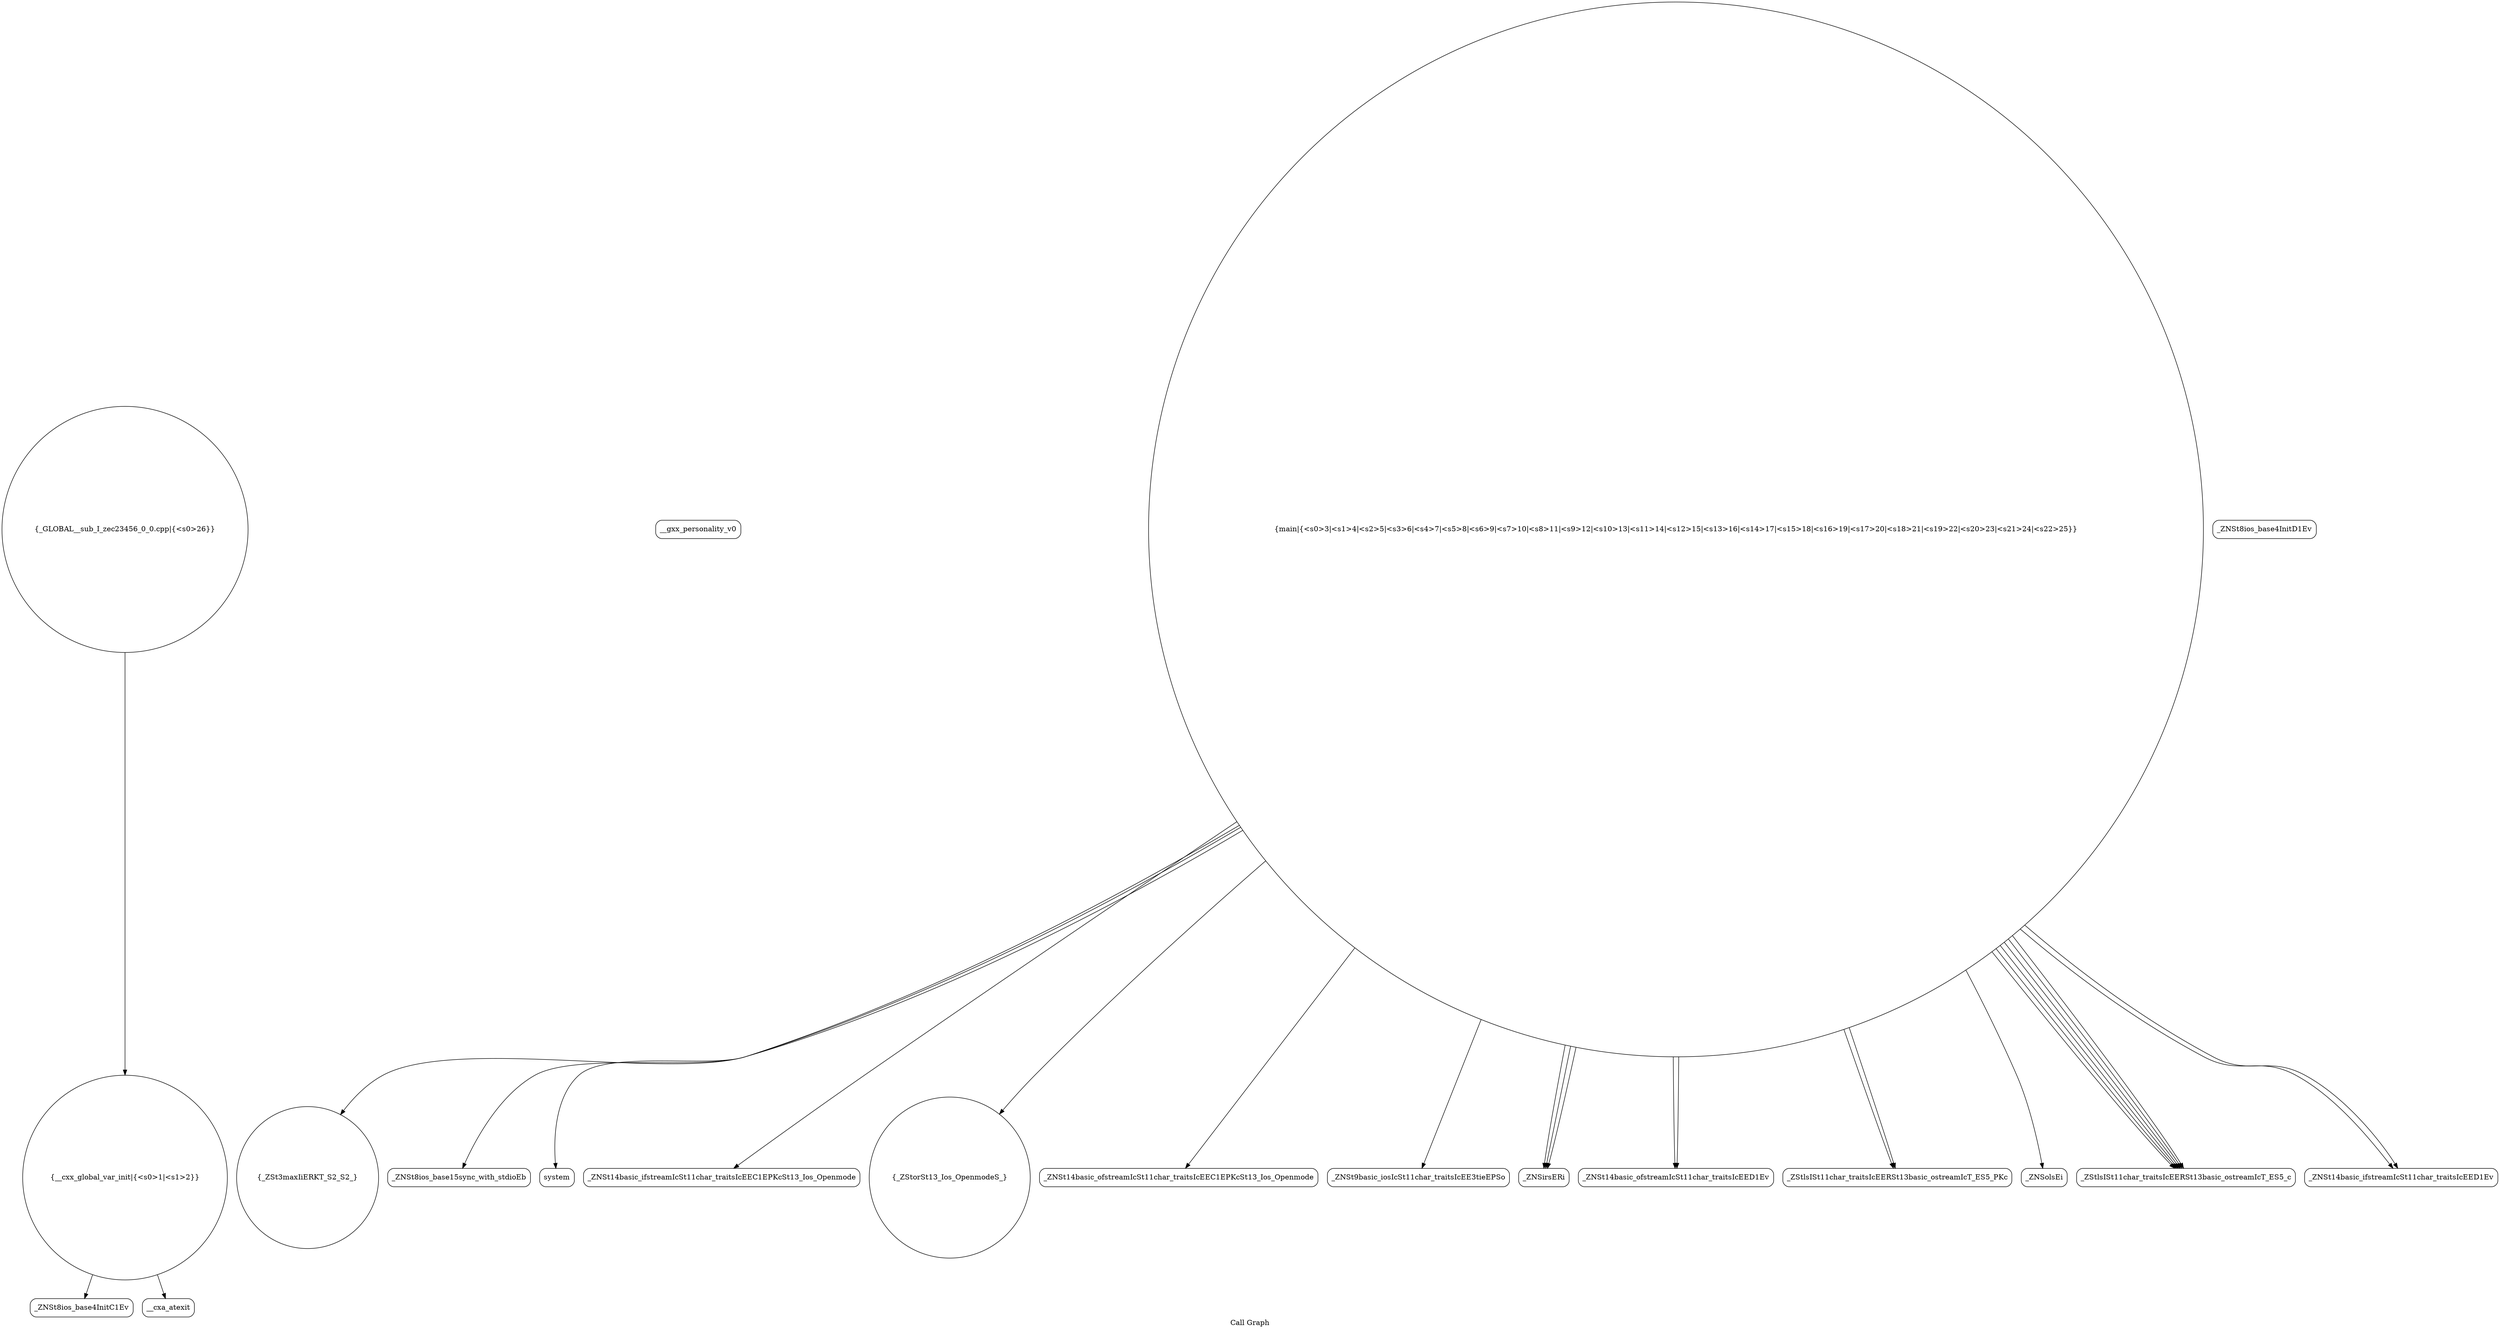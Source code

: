 digraph "Call Graph" {
	label="Call Graph";

	Node0x556e817c97f0 [shape=record,shape=circle,label="{__cxx_global_var_init|{<s0>1|<s1>2}}"];
	Node0x556e817c97f0:s0 -> Node0x556e817c9c80[color=black];
	Node0x556e817c97f0:s1 -> Node0x556e817c9d80[color=black];
	Node0x556e817c9f80 [shape=record,shape=Mrecord,label="{__gxx_personality_v0}"];
	Node0x556e817ca300 [shape=record,shape=circle,label="{_ZSt3maxIiERKT_S2_S2_}"];
	Node0x556e817c9d00 [shape=record,shape=Mrecord,label="{_ZNSt8ios_base4InitD1Ev}"];
	Node0x556e817ca080 [shape=record,shape=Mrecord,label="{_ZNSt8ios_base15sync_with_stdioEb}"];
	Node0x556e817ca400 [shape=record,shape=Mrecord,label="{system}"];
	Node0x556e817c9e00 [shape=record,shape=circle,label="{main|{<s0>3|<s1>4|<s2>5|<s3>6|<s4>7|<s5>8|<s6>9|<s7>10|<s8>11|<s9>12|<s10>13|<s11>14|<s12>15|<s13>16|<s14>17|<s15>18|<s16>19|<s17>20|<s18>21|<s19>22|<s20>23|<s21>24|<s22>25}}"];
	Node0x556e817c9e00:s0 -> Node0x556e817c9e80[color=black];
	Node0x556e817c9e00:s1 -> Node0x556e817c9f00[color=black];
	Node0x556e817c9e00:s2 -> Node0x556e817ca000[color=black];
	Node0x556e817c9e00:s3 -> Node0x556e817ca080[color=black];
	Node0x556e817c9e00:s4 -> Node0x556e817ca100[color=black];
	Node0x556e817c9e00:s5 -> Node0x556e817ca180[color=black];
	Node0x556e817c9e00:s6 -> Node0x556e817ca180[color=black];
	Node0x556e817c9e00:s7 -> Node0x556e817ca180[color=black];
	Node0x556e817c9e00:s8 -> Node0x556e817ca480[color=black];
	Node0x556e817c9e00:s9 -> Node0x556e817ca200[color=black];
	Node0x556e817c9e00:s10 -> Node0x556e817ca280[color=black];
	Node0x556e817c9e00:s11 -> Node0x556e817ca200[color=black];
	Node0x556e817c9e00:s12 -> Node0x556e817ca300[color=black];
	Node0x556e817c9e00:s13 -> Node0x556e817ca380[color=black];
	Node0x556e817c9e00:s14 -> Node0x556e817ca380[color=black];
	Node0x556e817c9e00:s15 -> Node0x556e817ca380[color=black];
	Node0x556e817c9e00:s16 -> Node0x556e817ca380[color=black];
	Node0x556e817c9e00:s17 -> Node0x556e817ca380[color=black];
	Node0x556e817c9e00:s18 -> Node0x556e817ca380[color=black];
	Node0x556e817c9e00:s19 -> Node0x556e817ca400[color=black];
	Node0x556e817c9e00:s20 -> Node0x556e817ca480[color=black];
	Node0x556e817c9e00:s21 -> Node0x556e817ca500[color=black];
	Node0x556e817c9e00:s22 -> Node0x556e817ca500[color=black];
	Node0x556e817ca180 [shape=record,shape=Mrecord,label="{_ZNSirsERi}"];
	Node0x556e817ca500 [shape=record,shape=Mrecord,label="{_ZNSt14basic_ifstreamIcSt11char_traitsIcEED1Ev}"];
	Node0x556e817c9f00 [shape=record,shape=circle,label="{_ZStorSt13_Ios_OpenmodeS_}"];
	Node0x556e817ca280 [shape=record,shape=Mrecord,label="{_ZNSolsEi}"];
	Node0x556e817c9c80 [shape=record,shape=Mrecord,label="{_ZNSt8ios_base4InitC1Ev}"];
	Node0x556e817ca000 [shape=record,shape=Mrecord,label="{_ZNSt14basic_ofstreamIcSt11char_traitsIcEEC1EPKcSt13_Ios_Openmode}"];
	Node0x556e817ca380 [shape=record,shape=Mrecord,label="{_ZStlsISt11char_traitsIcEERSt13basic_ostreamIcT_ES5_c}"];
	Node0x556e817c9d80 [shape=record,shape=Mrecord,label="{__cxa_atexit}"];
	Node0x556e817ca100 [shape=record,shape=Mrecord,label="{_ZNSt9basic_iosIcSt11char_traitsIcEE3tieEPSo}"];
	Node0x556e817ca480 [shape=record,shape=Mrecord,label="{_ZNSt14basic_ofstreamIcSt11char_traitsIcEED1Ev}"];
	Node0x556e817c9e80 [shape=record,shape=Mrecord,label="{_ZNSt14basic_ifstreamIcSt11char_traitsIcEEC1EPKcSt13_Ios_Openmode}"];
	Node0x556e817ca200 [shape=record,shape=Mrecord,label="{_ZStlsISt11char_traitsIcEERSt13basic_ostreamIcT_ES5_PKc}"];
	Node0x556e817ca580 [shape=record,shape=circle,label="{_GLOBAL__sub_I_zec23456_0_0.cpp|{<s0>26}}"];
	Node0x556e817ca580:s0 -> Node0x556e817c97f0[color=black];
}

